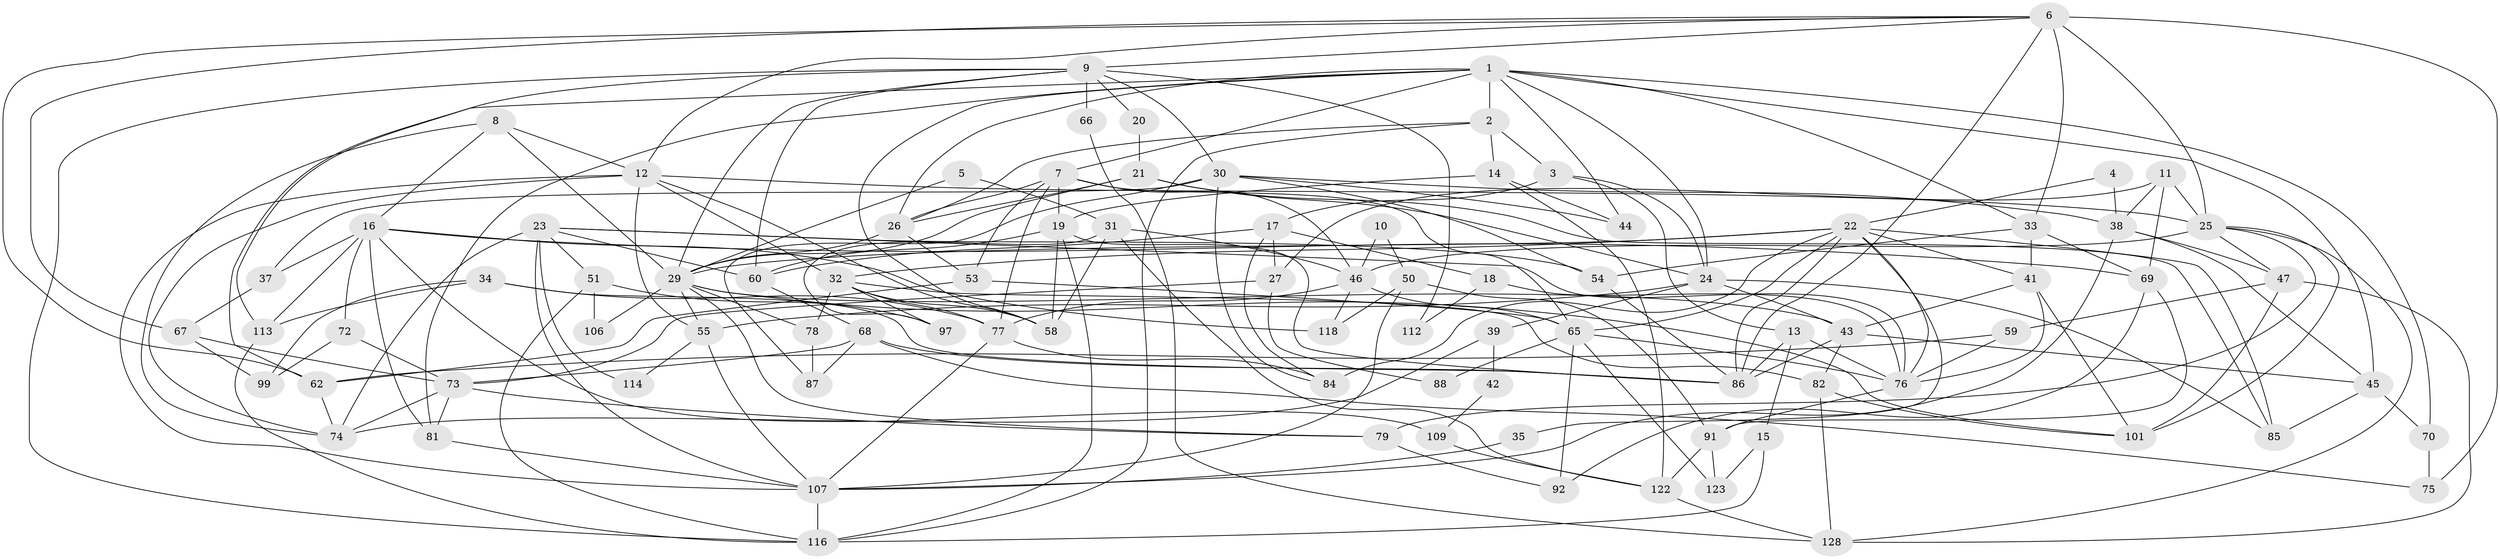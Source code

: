 // original degree distribution, {8: 0.007751937984496124, 4: 0.31007751937984496, 2: 0.13953488372093023, 6: 0.07751937984496124, 5: 0.20155038759689922, 3: 0.2248062015503876, 7: 0.03875968992248062}
// Generated by graph-tools (version 1.1) at 2025/11/02/27/25 16:11:16]
// undirected, 90 vertices, 217 edges
graph export_dot {
graph [start="1"]
  node [color=gray90,style=filled];
  1 [super="+126"];
  2 [super="+95"];
  3;
  4;
  5;
  6 [super="+121"];
  7 [super="+111"];
  8;
  9 [super="+71"];
  10;
  11;
  12 [super="+98"];
  13;
  14;
  15;
  16 [super="+40"];
  17;
  18;
  19 [super="+48"];
  20;
  21;
  22 [super="+36"];
  23 [super="+104"];
  24 [super="+103"];
  25 [super="+52"];
  26 [super="+28"];
  27;
  29 [super="+89"];
  30 [super="+80"];
  31 [super="+94"];
  32 [super="+63"];
  33 [super="+56"];
  34 [super="+83"];
  35;
  37;
  38 [super="+61"];
  39;
  41;
  42;
  43 [super="+49"];
  44 [super="+57"];
  45 [super="+96"];
  46 [super="+127"];
  47;
  50;
  51;
  53;
  54;
  55;
  58 [super="+129"];
  59;
  60 [super="+105"];
  62 [super="+64"];
  65 [super="+120"];
  66;
  67;
  68 [super="+100"];
  69 [super="+115"];
  70;
  72;
  73 [super="+108"];
  74 [super="+119"];
  75;
  76 [super="+110"];
  77;
  78;
  79 [super="+93"];
  81;
  82;
  84;
  85;
  86 [super="+90"];
  87;
  88;
  91 [super="+102"];
  92;
  97;
  99;
  101 [super="+124"];
  106;
  107 [super="+117"];
  109;
  112;
  113;
  114;
  116 [super="+125"];
  118;
  122;
  123;
  128;
  1 -- 81;
  1 -- 33;
  1 -- 44;
  1 -- 58;
  1 -- 2;
  1 -- 62;
  1 -- 70;
  1 -- 7;
  1 -- 24;
  1 -- 45;
  1 -- 26;
  2 -- 14;
  2 -- 3;
  2 -- 26 [weight=2];
  2 -- 116;
  3 -- 13;
  3 -- 17;
  3 -- 24;
  4 -- 22;
  4 -- 38;
  5 -- 29;
  5 -- 31;
  6 -- 12;
  6 -- 62;
  6 -- 75;
  6 -- 33;
  6 -- 67;
  6 -- 9;
  6 -- 25 [weight=2];
  6 -- 86;
  7 -- 53;
  7 -- 65;
  7 -- 46;
  7 -- 19;
  7 -- 77;
  7 -- 26;
  8 -- 16;
  8 -- 29;
  8 -- 12;
  8 -- 74;
  9 -- 113;
  9 -- 20;
  9 -- 112;
  9 -- 66;
  9 -- 29;
  9 -- 30;
  9 -- 116;
  9 -- 60;
  10 -- 50;
  10 -- 46;
  11 -- 25;
  11 -- 27;
  11 -- 69;
  11 -- 38;
  12 -- 32;
  12 -- 55;
  12 -- 25;
  12 -- 74;
  12 -- 107;
  12 -- 58;
  13 -- 86;
  13 -- 15;
  13 -- 76;
  14 -- 122;
  14 -- 44;
  14 -- 19;
  15 -- 116;
  15 -- 123;
  16 -- 37;
  16 -- 72;
  16 -- 81;
  16 -- 109;
  16 -- 113;
  16 -- 69;
  16 -- 118;
  17 -- 27;
  17 -- 18;
  17 -- 60;
  17 -- 84;
  18 -- 112;
  18 -- 76;
  19 -- 86;
  19 -- 58;
  19 -- 60;
  19 -- 116;
  20 -- 21;
  21 -- 26;
  21 -- 85;
  21 -- 24;
  21 -- 29;
  22 -- 76;
  22 -- 32;
  22 -- 29;
  22 -- 65;
  22 -- 35;
  22 -- 84;
  22 -- 85;
  22 -- 86;
  22 -- 41;
  23 -- 54;
  23 -- 74;
  23 -- 107;
  23 -- 76;
  23 -- 114;
  23 -- 51;
  23 -- 60;
  24 -- 85;
  24 -- 39;
  24 -- 55;
  24 -- 43;
  25 -- 128;
  25 -- 101;
  25 -- 46;
  25 -- 47;
  25 -- 79;
  26 -- 53;
  26 -- 29;
  27 -- 88;
  27 -- 73;
  29 -- 78;
  29 -- 55;
  29 -- 106;
  29 -- 101;
  29 -- 43;
  29 -- 79;
  30 -- 38;
  30 -- 37;
  30 -- 87;
  30 -- 84;
  30 -- 54;
  30 -- 44;
  31 -- 46;
  31 -- 58;
  31 -- 122;
  31 -- 97;
  32 -- 77;
  32 -- 78;
  32 -- 97;
  32 -- 82;
  32 -- 58;
  33 -- 54;
  33 -- 41;
  33 -- 69;
  34 -- 86;
  34 -- 113;
  34 -- 99;
  34 -- 77;
  35 -- 107;
  37 -- 67;
  38 -- 47;
  38 -- 45;
  38 -- 107;
  39 -- 42;
  39 -- 74;
  41 -- 101;
  41 -- 43;
  41 -- 76;
  42 -- 109;
  43 -- 82;
  43 -- 86;
  43 -- 45;
  45 -- 85;
  45 -- 70;
  46 -- 65;
  46 -- 118;
  46 -- 77;
  47 -- 59;
  47 -- 101;
  47 -- 128;
  50 -- 91;
  50 -- 107;
  50 -- 118;
  51 -- 97;
  51 -- 106;
  51 -- 116;
  53 -- 65;
  53 -- 62;
  54 -- 86;
  55 -- 114;
  55 -- 107;
  59 -- 62;
  59 -- 76;
  60 -- 68;
  62 -- 74;
  65 -- 88;
  65 -- 92;
  65 -- 123;
  65 -- 76;
  66 -- 128;
  67 -- 99;
  67 -- 73;
  68 -- 73;
  68 -- 75;
  68 -- 87;
  68 -- 86;
  69 -- 91;
  69 -- 92;
  70 -- 75;
  72 -- 73;
  72 -- 99;
  73 -- 81;
  73 -- 74;
  73 -- 79;
  76 -- 91;
  77 -- 84;
  77 -- 107;
  78 -- 87;
  79 -- 92;
  81 -- 107;
  82 -- 128;
  82 -- 101;
  91 -- 123;
  91 -- 122;
  107 -- 116;
  109 -- 122;
  113 -- 116;
  122 -- 128;
}
